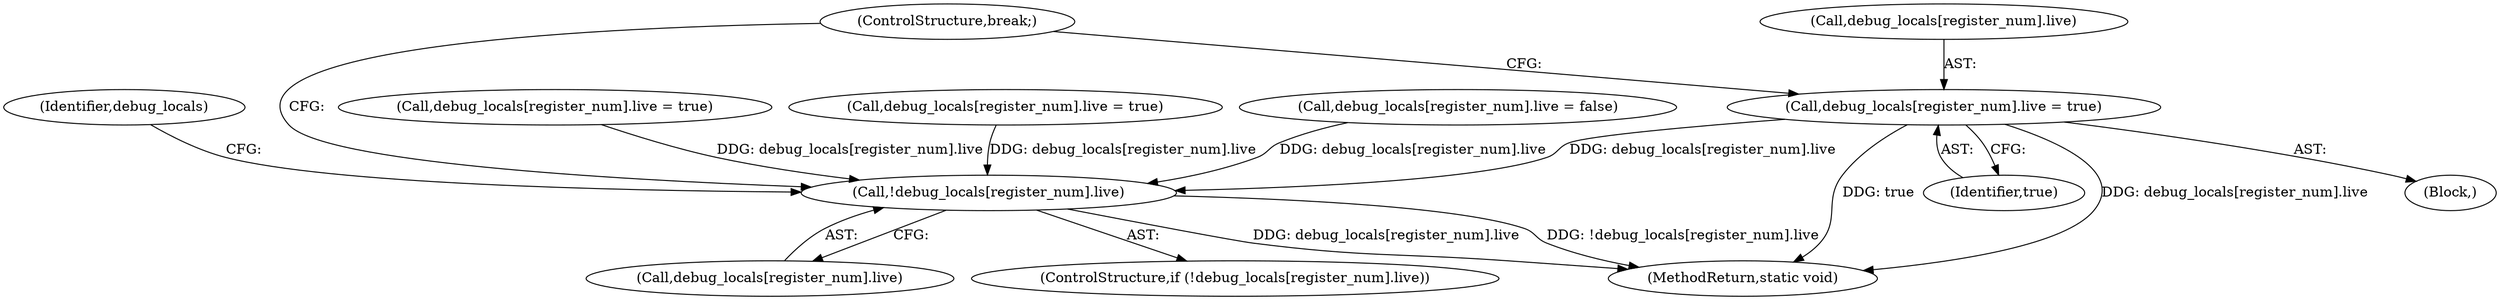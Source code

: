digraph "0_radare2_ad55822430a03fe075221b543efb434567e9e431@array" {
"1000909" [label="(Call,debug_locals[register_num].live = true)"];
"1000895" [label="(Call,!debug_locals[register_num].live)"];
"1000601" [label="(Call,debug_locals[register_num].live = true)"];
"1000894" [label="(ControlStructure,if (!debug_locals[register_num].live))"];
"1000905" [label="(Identifier,debug_locals)"];
"1000910" [label="(Call,debug_locals[register_num].live)"];
"1000916" [label="(ControlStructure,break;)"];
"1001185" [label="(MethodReturn,static void)"];
"1000901" [label="(Block,)"];
"1000779" [label="(Call,debug_locals[register_num].live = true)"];
"1000896" [label="(Call,debug_locals[register_num].live)"];
"1000895" [label="(Call,!debug_locals[register_num].live)"];
"1000915" [label="(Identifier,true)"];
"1000909" [label="(Call,debug_locals[register_num].live = true)"];
"1000874" [label="(Call,debug_locals[register_num].live = false)"];
"1000909" -> "1000901"  [label="AST: "];
"1000909" -> "1000915"  [label="CFG: "];
"1000910" -> "1000909"  [label="AST: "];
"1000915" -> "1000909"  [label="AST: "];
"1000916" -> "1000909"  [label="CFG: "];
"1000909" -> "1001185"  [label="DDG: debug_locals[register_num].live"];
"1000909" -> "1001185"  [label="DDG: true"];
"1000909" -> "1000895"  [label="DDG: debug_locals[register_num].live"];
"1000895" -> "1000894"  [label="AST: "];
"1000895" -> "1000896"  [label="CFG: "];
"1000896" -> "1000895"  [label="AST: "];
"1000905" -> "1000895"  [label="CFG: "];
"1000916" -> "1000895"  [label="CFG: "];
"1000895" -> "1001185"  [label="DDG: !debug_locals[register_num].live"];
"1000895" -> "1001185"  [label="DDG: debug_locals[register_num].live"];
"1000779" -> "1000895"  [label="DDG: debug_locals[register_num].live"];
"1000601" -> "1000895"  [label="DDG: debug_locals[register_num].live"];
"1000874" -> "1000895"  [label="DDG: debug_locals[register_num].live"];
}
